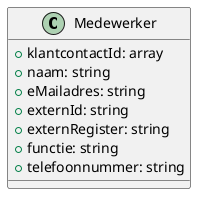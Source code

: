 @startuml
class Medewerker {
  + klantcontactId: array
  + naam: string
  + eMailadres: string
  + externId: string
  + externRegister: string
  + functie: string
  + telefoonnummer: string
}
@enduml
